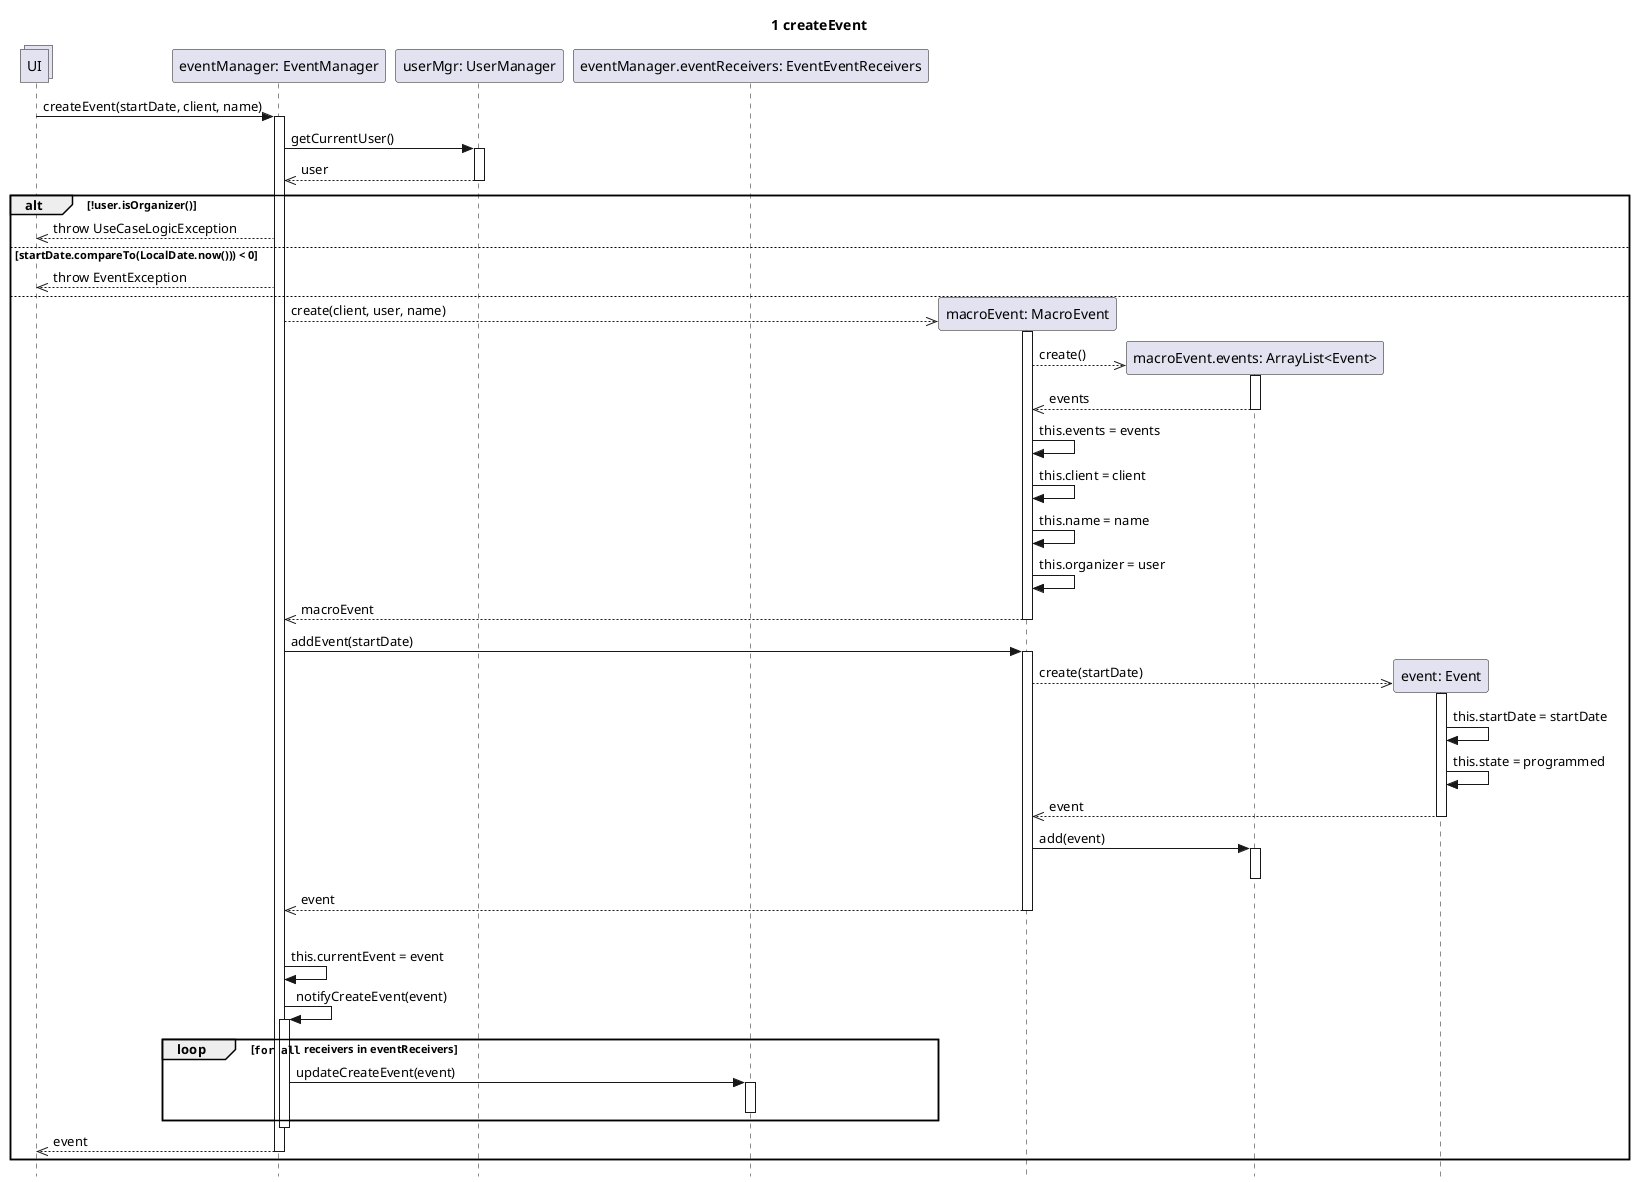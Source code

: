 @startuml
skinparam Style strictuml

collections UI
participant "eventManager: EventManager" as em
participant "userMgr: UserManager" as um
participant "eventManager.eventReceivers: EventEventReceivers" as eer

title 1 createEvent

UI -> em: createEvent(startDate, client, name)
activate em
    em -> um: getCurrentUser()
    activate um
        em <<-- um: user
    deactivate um

    alt !user.isOrganizer()
        UI <<-- em: throw UseCaseLogicException
    else startDate.compareTo(LocalDate.now())) < 0
        UI <<-- em: throw EventException
    else
        participant "macroEvent: MacroEvent" as maev
        em -->> maev **: create(client, user, name)
        activate maev
            participant "macroEvent.events: ArrayList<Event>" as events
            maev -->> events**:create()
            activate events
                maev <<-- events: events
            deactivate events
            maev -> maev: this.events = events
            maev -> maev: this.client = client
            maev -> maev: this.name = name
            maev -> maev: this.organizer = user
            em <<-- maev: macroEvent
        deactivate maev

        em -> maev: addEvent(startDate)
        activate maev
            participant "event: Event" as ev
            maev -->> ev **: create(startDate)
            activate ev
                ev -> ev: this.startDate = startDate
                ev -> ev: this.state = programmed
                maev <<-- ev: event
            deactivate ev
            maev -> events: add(event)
            activate events
            deactivate events
            em <<-- maev: event
        deactivate maev
        |||
        em -> em: this.currentEvent = event
        em -> em: notifyCreateEvent(event)
        activate em
            loop ""for all"" receivers in eventReceivers
                em -> eer: updateCreateEvent(event)
                activate eer
                deactivate eer
            end
        deactivate em
        UI <<--em: event
        deactivate em
    end

@enduml